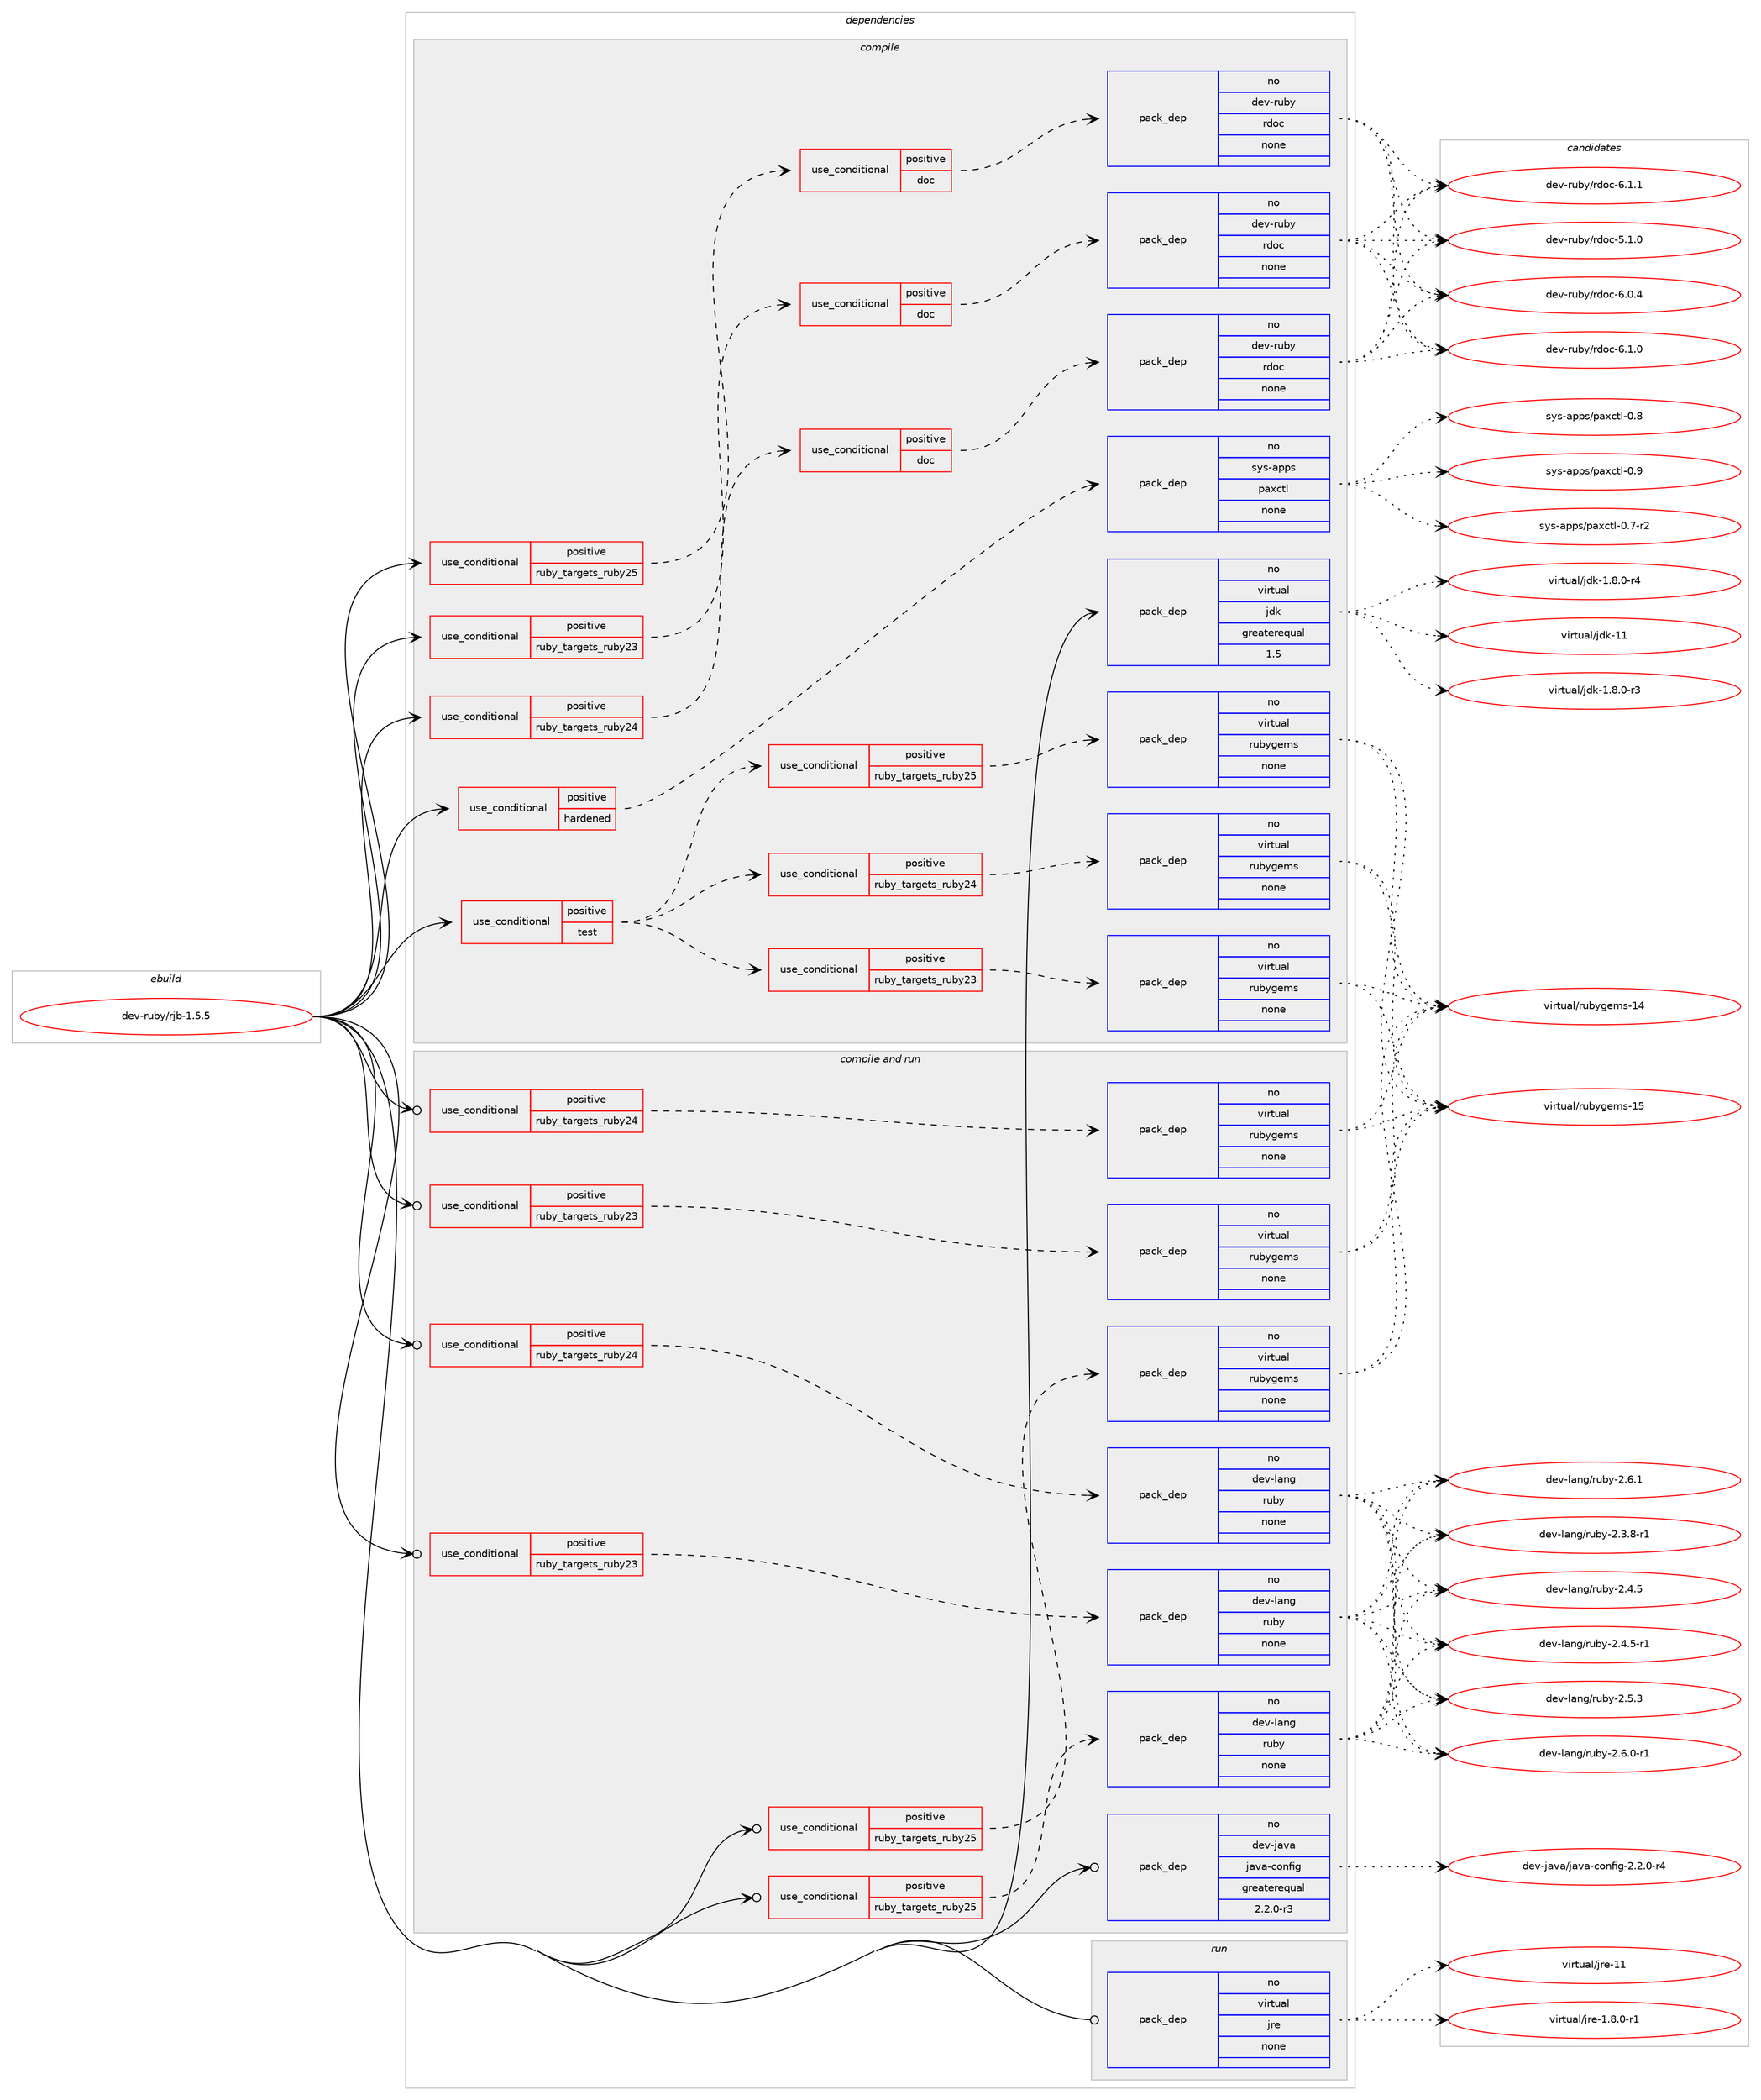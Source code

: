 digraph prolog {

# *************
# Graph options
# *************

newrank=true;
concentrate=true;
compound=true;
graph [rankdir=LR,fontname=Helvetica,fontsize=10,ranksep=1.5];#, ranksep=2.5, nodesep=0.2];
edge  [arrowhead=vee];
node  [fontname=Helvetica,fontsize=10];

# **********
# The ebuild
# **********

subgraph cluster_leftcol {
color=gray;
rank=same;
label=<<i>ebuild</i>>;
id [label="dev-ruby/rjb-1.5.5", color=red, width=4, href="../dev-ruby/rjb-1.5.5.svg"];
}

# ****************
# The dependencies
# ****************

subgraph cluster_midcol {
color=gray;
label=<<i>dependencies</i>>;
subgraph cluster_compile {
fillcolor="#eeeeee";
style=filled;
label=<<i>compile</i>>;
subgraph cond413390 {
dependency1519304 [label=<<TABLE BORDER="0" CELLBORDER="1" CELLSPACING="0" CELLPADDING="4"><TR><TD ROWSPAN="3" CELLPADDING="10">use_conditional</TD></TR><TR><TD>positive</TD></TR><TR><TD>hardened</TD></TR></TABLE>>, shape=none, color=red];
subgraph pack1082408 {
dependency1519305 [label=<<TABLE BORDER="0" CELLBORDER="1" CELLSPACING="0" CELLPADDING="4" WIDTH="220"><TR><TD ROWSPAN="6" CELLPADDING="30">pack_dep</TD></TR><TR><TD WIDTH="110">no</TD></TR><TR><TD>sys-apps</TD></TR><TR><TD>paxctl</TD></TR><TR><TD>none</TD></TR><TR><TD></TD></TR></TABLE>>, shape=none, color=blue];
}
dependency1519304:e -> dependency1519305:w [weight=20,style="dashed",arrowhead="vee"];
}
id:e -> dependency1519304:w [weight=20,style="solid",arrowhead="vee"];
subgraph cond413391 {
dependency1519306 [label=<<TABLE BORDER="0" CELLBORDER="1" CELLSPACING="0" CELLPADDING="4"><TR><TD ROWSPAN="3" CELLPADDING="10">use_conditional</TD></TR><TR><TD>positive</TD></TR><TR><TD>ruby_targets_ruby23</TD></TR></TABLE>>, shape=none, color=red];
subgraph cond413392 {
dependency1519307 [label=<<TABLE BORDER="0" CELLBORDER="1" CELLSPACING="0" CELLPADDING="4"><TR><TD ROWSPAN="3" CELLPADDING="10">use_conditional</TD></TR><TR><TD>positive</TD></TR><TR><TD>doc</TD></TR></TABLE>>, shape=none, color=red];
subgraph pack1082409 {
dependency1519308 [label=<<TABLE BORDER="0" CELLBORDER="1" CELLSPACING="0" CELLPADDING="4" WIDTH="220"><TR><TD ROWSPAN="6" CELLPADDING="30">pack_dep</TD></TR><TR><TD WIDTH="110">no</TD></TR><TR><TD>dev-ruby</TD></TR><TR><TD>rdoc</TD></TR><TR><TD>none</TD></TR><TR><TD></TD></TR></TABLE>>, shape=none, color=blue];
}
dependency1519307:e -> dependency1519308:w [weight=20,style="dashed",arrowhead="vee"];
}
dependency1519306:e -> dependency1519307:w [weight=20,style="dashed",arrowhead="vee"];
}
id:e -> dependency1519306:w [weight=20,style="solid",arrowhead="vee"];
subgraph cond413393 {
dependency1519309 [label=<<TABLE BORDER="0" CELLBORDER="1" CELLSPACING="0" CELLPADDING="4"><TR><TD ROWSPAN="3" CELLPADDING="10">use_conditional</TD></TR><TR><TD>positive</TD></TR><TR><TD>ruby_targets_ruby24</TD></TR></TABLE>>, shape=none, color=red];
subgraph cond413394 {
dependency1519310 [label=<<TABLE BORDER="0" CELLBORDER="1" CELLSPACING="0" CELLPADDING="4"><TR><TD ROWSPAN="3" CELLPADDING="10">use_conditional</TD></TR><TR><TD>positive</TD></TR><TR><TD>doc</TD></TR></TABLE>>, shape=none, color=red];
subgraph pack1082410 {
dependency1519311 [label=<<TABLE BORDER="0" CELLBORDER="1" CELLSPACING="0" CELLPADDING="4" WIDTH="220"><TR><TD ROWSPAN="6" CELLPADDING="30">pack_dep</TD></TR><TR><TD WIDTH="110">no</TD></TR><TR><TD>dev-ruby</TD></TR><TR><TD>rdoc</TD></TR><TR><TD>none</TD></TR><TR><TD></TD></TR></TABLE>>, shape=none, color=blue];
}
dependency1519310:e -> dependency1519311:w [weight=20,style="dashed",arrowhead="vee"];
}
dependency1519309:e -> dependency1519310:w [weight=20,style="dashed",arrowhead="vee"];
}
id:e -> dependency1519309:w [weight=20,style="solid",arrowhead="vee"];
subgraph cond413395 {
dependency1519312 [label=<<TABLE BORDER="0" CELLBORDER="1" CELLSPACING="0" CELLPADDING="4"><TR><TD ROWSPAN="3" CELLPADDING="10">use_conditional</TD></TR><TR><TD>positive</TD></TR><TR><TD>ruby_targets_ruby25</TD></TR></TABLE>>, shape=none, color=red];
subgraph cond413396 {
dependency1519313 [label=<<TABLE BORDER="0" CELLBORDER="1" CELLSPACING="0" CELLPADDING="4"><TR><TD ROWSPAN="3" CELLPADDING="10">use_conditional</TD></TR><TR><TD>positive</TD></TR><TR><TD>doc</TD></TR></TABLE>>, shape=none, color=red];
subgraph pack1082411 {
dependency1519314 [label=<<TABLE BORDER="0" CELLBORDER="1" CELLSPACING="0" CELLPADDING="4" WIDTH="220"><TR><TD ROWSPAN="6" CELLPADDING="30">pack_dep</TD></TR><TR><TD WIDTH="110">no</TD></TR><TR><TD>dev-ruby</TD></TR><TR><TD>rdoc</TD></TR><TR><TD>none</TD></TR><TR><TD></TD></TR></TABLE>>, shape=none, color=blue];
}
dependency1519313:e -> dependency1519314:w [weight=20,style="dashed",arrowhead="vee"];
}
dependency1519312:e -> dependency1519313:w [weight=20,style="dashed",arrowhead="vee"];
}
id:e -> dependency1519312:w [weight=20,style="solid",arrowhead="vee"];
subgraph cond413397 {
dependency1519315 [label=<<TABLE BORDER="0" CELLBORDER="1" CELLSPACING="0" CELLPADDING="4"><TR><TD ROWSPAN="3" CELLPADDING="10">use_conditional</TD></TR><TR><TD>positive</TD></TR><TR><TD>test</TD></TR></TABLE>>, shape=none, color=red];
subgraph cond413398 {
dependency1519316 [label=<<TABLE BORDER="0" CELLBORDER="1" CELLSPACING="0" CELLPADDING="4"><TR><TD ROWSPAN="3" CELLPADDING="10">use_conditional</TD></TR><TR><TD>positive</TD></TR><TR><TD>ruby_targets_ruby23</TD></TR></TABLE>>, shape=none, color=red];
subgraph pack1082412 {
dependency1519317 [label=<<TABLE BORDER="0" CELLBORDER="1" CELLSPACING="0" CELLPADDING="4" WIDTH="220"><TR><TD ROWSPAN="6" CELLPADDING="30">pack_dep</TD></TR><TR><TD WIDTH="110">no</TD></TR><TR><TD>virtual</TD></TR><TR><TD>rubygems</TD></TR><TR><TD>none</TD></TR><TR><TD></TD></TR></TABLE>>, shape=none, color=blue];
}
dependency1519316:e -> dependency1519317:w [weight=20,style="dashed",arrowhead="vee"];
}
dependency1519315:e -> dependency1519316:w [weight=20,style="dashed",arrowhead="vee"];
subgraph cond413399 {
dependency1519318 [label=<<TABLE BORDER="0" CELLBORDER="1" CELLSPACING="0" CELLPADDING="4"><TR><TD ROWSPAN="3" CELLPADDING="10">use_conditional</TD></TR><TR><TD>positive</TD></TR><TR><TD>ruby_targets_ruby24</TD></TR></TABLE>>, shape=none, color=red];
subgraph pack1082413 {
dependency1519319 [label=<<TABLE BORDER="0" CELLBORDER="1" CELLSPACING="0" CELLPADDING="4" WIDTH="220"><TR><TD ROWSPAN="6" CELLPADDING="30">pack_dep</TD></TR><TR><TD WIDTH="110">no</TD></TR><TR><TD>virtual</TD></TR><TR><TD>rubygems</TD></TR><TR><TD>none</TD></TR><TR><TD></TD></TR></TABLE>>, shape=none, color=blue];
}
dependency1519318:e -> dependency1519319:w [weight=20,style="dashed",arrowhead="vee"];
}
dependency1519315:e -> dependency1519318:w [weight=20,style="dashed",arrowhead="vee"];
subgraph cond413400 {
dependency1519320 [label=<<TABLE BORDER="0" CELLBORDER="1" CELLSPACING="0" CELLPADDING="4"><TR><TD ROWSPAN="3" CELLPADDING="10">use_conditional</TD></TR><TR><TD>positive</TD></TR><TR><TD>ruby_targets_ruby25</TD></TR></TABLE>>, shape=none, color=red];
subgraph pack1082414 {
dependency1519321 [label=<<TABLE BORDER="0" CELLBORDER="1" CELLSPACING="0" CELLPADDING="4" WIDTH="220"><TR><TD ROWSPAN="6" CELLPADDING="30">pack_dep</TD></TR><TR><TD WIDTH="110">no</TD></TR><TR><TD>virtual</TD></TR><TR><TD>rubygems</TD></TR><TR><TD>none</TD></TR><TR><TD></TD></TR></TABLE>>, shape=none, color=blue];
}
dependency1519320:e -> dependency1519321:w [weight=20,style="dashed",arrowhead="vee"];
}
dependency1519315:e -> dependency1519320:w [weight=20,style="dashed",arrowhead="vee"];
}
id:e -> dependency1519315:w [weight=20,style="solid",arrowhead="vee"];
subgraph pack1082415 {
dependency1519322 [label=<<TABLE BORDER="0" CELLBORDER="1" CELLSPACING="0" CELLPADDING="4" WIDTH="220"><TR><TD ROWSPAN="6" CELLPADDING="30">pack_dep</TD></TR><TR><TD WIDTH="110">no</TD></TR><TR><TD>virtual</TD></TR><TR><TD>jdk</TD></TR><TR><TD>greaterequal</TD></TR><TR><TD>1.5</TD></TR></TABLE>>, shape=none, color=blue];
}
id:e -> dependency1519322:w [weight=20,style="solid",arrowhead="vee"];
}
subgraph cluster_compileandrun {
fillcolor="#eeeeee";
style=filled;
label=<<i>compile and run</i>>;
subgraph cond413401 {
dependency1519323 [label=<<TABLE BORDER="0" CELLBORDER="1" CELLSPACING="0" CELLPADDING="4"><TR><TD ROWSPAN="3" CELLPADDING="10">use_conditional</TD></TR><TR><TD>positive</TD></TR><TR><TD>ruby_targets_ruby23</TD></TR></TABLE>>, shape=none, color=red];
subgraph pack1082416 {
dependency1519324 [label=<<TABLE BORDER="0" CELLBORDER="1" CELLSPACING="0" CELLPADDING="4" WIDTH="220"><TR><TD ROWSPAN="6" CELLPADDING="30">pack_dep</TD></TR><TR><TD WIDTH="110">no</TD></TR><TR><TD>dev-lang</TD></TR><TR><TD>ruby</TD></TR><TR><TD>none</TD></TR><TR><TD></TD></TR></TABLE>>, shape=none, color=blue];
}
dependency1519323:e -> dependency1519324:w [weight=20,style="dashed",arrowhead="vee"];
}
id:e -> dependency1519323:w [weight=20,style="solid",arrowhead="odotvee"];
subgraph cond413402 {
dependency1519325 [label=<<TABLE BORDER="0" CELLBORDER="1" CELLSPACING="0" CELLPADDING="4"><TR><TD ROWSPAN="3" CELLPADDING="10">use_conditional</TD></TR><TR><TD>positive</TD></TR><TR><TD>ruby_targets_ruby23</TD></TR></TABLE>>, shape=none, color=red];
subgraph pack1082417 {
dependency1519326 [label=<<TABLE BORDER="0" CELLBORDER="1" CELLSPACING="0" CELLPADDING="4" WIDTH="220"><TR><TD ROWSPAN="6" CELLPADDING="30">pack_dep</TD></TR><TR><TD WIDTH="110">no</TD></TR><TR><TD>virtual</TD></TR><TR><TD>rubygems</TD></TR><TR><TD>none</TD></TR><TR><TD></TD></TR></TABLE>>, shape=none, color=blue];
}
dependency1519325:e -> dependency1519326:w [weight=20,style="dashed",arrowhead="vee"];
}
id:e -> dependency1519325:w [weight=20,style="solid",arrowhead="odotvee"];
subgraph cond413403 {
dependency1519327 [label=<<TABLE BORDER="0" CELLBORDER="1" CELLSPACING="0" CELLPADDING="4"><TR><TD ROWSPAN="3" CELLPADDING="10">use_conditional</TD></TR><TR><TD>positive</TD></TR><TR><TD>ruby_targets_ruby24</TD></TR></TABLE>>, shape=none, color=red];
subgraph pack1082418 {
dependency1519328 [label=<<TABLE BORDER="0" CELLBORDER="1" CELLSPACING="0" CELLPADDING="4" WIDTH="220"><TR><TD ROWSPAN="6" CELLPADDING="30">pack_dep</TD></TR><TR><TD WIDTH="110">no</TD></TR><TR><TD>dev-lang</TD></TR><TR><TD>ruby</TD></TR><TR><TD>none</TD></TR><TR><TD></TD></TR></TABLE>>, shape=none, color=blue];
}
dependency1519327:e -> dependency1519328:w [weight=20,style="dashed",arrowhead="vee"];
}
id:e -> dependency1519327:w [weight=20,style="solid",arrowhead="odotvee"];
subgraph cond413404 {
dependency1519329 [label=<<TABLE BORDER="0" CELLBORDER="1" CELLSPACING="0" CELLPADDING="4"><TR><TD ROWSPAN="3" CELLPADDING="10">use_conditional</TD></TR><TR><TD>positive</TD></TR><TR><TD>ruby_targets_ruby24</TD></TR></TABLE>>, shape=none, color=red];
subgraph pack1082419 {
dependency1519330 [label=<<TABLE BORDER="0" CELLBORDER="1" CELLSPACING="0" CELLPADDING="4" WIDTH="220"><TR><TD ROWSPAN="6" CELLPADDING="30">pack_dep</TD></TR><TR><TD WIDTH="110">no</TD></TR><TR><TD>virtual</TD></TR><TR><TD>rubygems</TD></TR><TR><TD>none</TD></TR><TR><TD></TD></TR></TABLE>>, shape=none, color=blue];
}
dependency1519329:e -> dependency1519330:w [weight=20,style="dashed",arrowhead="vee"];
}
id:e -> dependency1519329:w [weight=20,style="solid",arrowhead="odotvee"];
subgraph cond413405 {
dependency1519331 [label=<<TABLE BORDER="0" CELLBORDER="1" CELLSPACING="0" CELLPADDING="4"><TR><TD ROWSPAN="3" CELLPADDING="10">use_conditional</TD></TR><TR><TD>positive</TD></TR><TR><TD>ruby_targets_ruby25</TD></TR></TABLE>>, shape=none, color=red];
subgraph pack1082420 {
dependency1519332 [label=<<TABLE BORDER="0" CELLBORDER="1" CELLSPACING="0" CELLPADDING="4" WIDTH="220"><TR><TD ROWSPAN="6" CELLPADDING="30">pack_dep</TD></TR><TR><TD WIDTH="110">no</TD></TR><TR><TD>dev-lang</TD></TR><TR><TD>ruby</TD></TR><TR><TD>none</TD></TR><TR><TD></TD></TR></TABLE>>, shape=none, color=blue];
}
dependency1519331:e -> dependency1519332:w [weight=20,style="dashed",arrowhead="vee"];
}
id:e -> dependency1519331:w [weight=20,style="solid",arrowhead="odotvee"];
subgraph cond413406 {
dependency1519333 [label=<<TABLE BORDER="0" CELLBORDER="1" CELLSPACING="0" CELLPADDING="4"><TR><TD ROWSPAN="3" CELLPADDING="10">use_conditional</TD></TR><TR><TD>positive</TD></TR><TR><TD>ruby_targets_ruby25</TD></TR></TABLE>>, shape=none, color=red];
subgraph pack1082421 {
dependency1519334 [label=<<TABLE BORDER="0" CELLBORDER="1" CELLSPACING="0" CELLPADDING="4" WIDTH="220"><TR><TD ROWSPAN="6" CELLPADDING="30">pack_dep</TD></TR><TR><TD WIDTH="110">no</TD></TR><TR><TD>virtual</TD></TR><TR><TD>rubygems</TD></TR><TR><TD>none</TD></TR><TR><TD></TD></TR></TABLE>>, shape=none, color=blue];
}
dependency1519333:e -> dependency1519334:w [weight=20,style="dashed",arrowhead="vee"];
}
id:e -> dependency1519333:w [weight=20,style="solid",arrowhead="odotvee"];
subgraph pack1082422 {
dependency1519335 [label=<<TABLE BORDER="0" CELLBORDER="1" CELLSPACING="0" CELLPADDING="4" WIDTH="220"><TR><TD ROWSPAN="6" CELLPADDING="30">pack_dep</TD></TR><TR><TD WIDTH="110">no</TD></TR><TR><TD>dev-java</TD></TR><TR><TD>java-config</TD></TR><TR><TD>greaterequal</TD></TR><TR><TD>2.2.0-r3</TD></TR></TABLE>>, shape=none, color=blue];
}
id:e -> dependency1519335:w [weight=20,style="solid",arrowhead="odotvee"];
}
subgraph cluster_run {
fillcolor="#eeeeee";
style=filled;
label=<<i>run</i>>;
subgraph pack1082423 {
dependency1519336 [label=<<TABLE BORDER="0" CELLBORDER="1" CELLSPACING="0" CELLPADDING="4" WIDTH="220"><TR><TD ROWSPAN="6" CELLPADDING="30">pack_dep</TD></TR><TR><TD WIDTH="110">no</TD></TR><TR><TD>virtual</TD></TR><TR><TD>jre</TD></TR><TR><TD>none</TD></TR><TR><TD></TD></TR></TABLE>>, shape=none, color=blue];
}
id:e -> dependency1519336:w [weight=20,style="solid",arrowhead="odot"];
}
}

# **************
# The candidates
# **************

subgraph cluster_choices {
rank=same;
color=gray;
label=<<i>candidates</i>>;

subgraph choice1082408 {
color=black;
nodesep=1;
choice1151211154597112112115471129712099116108454846554511450 [label="sys-apps/paxctl-0.7-r2", color=red, width=4,href="../sys-apps/paxctl-0.7-r2.svg"];
choice115121115459711211211547112971209911610845484656 [label="sys-apps/paxctl-0.8", color=red, width=4,href="../sys-apps/paxctl-0.8.svg"];
choice115121115459711211211547112971209911610845484657 [label="sys-apps/paxctl-0.9", color=red, width=4,href="../sys-apps/paxctl-0.9.svg"];
dependency1519305:e -> choice1151211154597112112115471129712099116108454846554511450:w [style=dotted,weight="100"];
dependency1519305:e -> choice115121115459711211211547112971209911610845484656:w [style=dotted,weight="100"];
dependency1519305:e -> choice115121115459711211211547112971209911610845484657:w [style=dotted,weight="100"];
}
subgraph choice1082409 {
color=black;
nodesep=1;
choice10010111845114117981214711410011199455346494648 [label="dev-ruby/rdoc-5.1.0", color=red, width=4,href="../dev-ruby/rdoc-5.1.0.svg"];
choice10010111845114117981214711410011199455446484652 [label="dev-ruby/rdoc-6.0.4", color=red, width=4,href="../dev-ruby/rdoc-6.0.4.svg"];
choice10010111845114117981214711410011199455446494648 [label="dev-ruby/rdoc-6.1.0", color=red, width=4,href="../dev-ruby/rdoc-6.1.0.svg"];
choice10010111845114117981214711410011199455446494649 [label="dev-ruby/rdoc-6.1.1", color=red, width=4,href="../dev-ruby/rdoc-6.1.1.svg"];
dependency1519308:e -> choice10010111845114117981214711410011199455346494648:w [style=dotted,weight="100"];
dependency1519308:e -> choice10010111845114117981214711410011199455446484652:w [style=dotted,weight="100"];
dependency1519308:e -> choice10010111845114117981214711410011199455446494648:w [style=dotted,weight="100"];
dependency1519308:e -> choice10010111845114117981214711410011199455446494649:w [style=dotted,weight="100"];
}
subgraph choice1082410 {
color=black;
nodesep=1;
choice10010111845114117981214711410011199455346494648 [label="dev-ruby/rdoc-5.1.0", color=red, width=4,href="../dev-ruby/rdoc-5.1.0.svg"];
choice10010111845114117981214711410011199455446484652 [label="dev-ruby/rdoc-6.0.4", color=red, width=4,href="../dev-ruby/rdoc-6.0.4.svg"];
choice10010111845114117981214711410011199455446494648 [label="dev-ruby/rdoc-6.1.0", color=red, width=4,href="../dev-ruby/rdoc-6.1.0.svg"];
choice10010111845114117981214711410011199455446494649 [label="dev-ruby/rdoc-6.1.1", color=red, width=4,href="../dev-ruby/rdoc-6.1.1.svg"];
dependency1519311:e -> choice10010111845114117981214711410011199455346494648:w [style=dotted,weight="100"];
dependency1519311:e -> choice10010111845114117981214711410011199455446484652:w [style=dotted,weight="100"];
dependency1519311:e -> choice10010111845114117981214711410011199455446494648:w [style=dotted,weight="100"];
dependency1519311:e -> choice10010111845114117981214711410011199455446494649:w [style=dotted,weight="100"];
}
subgraph choice1082411 {
color=black;
nodesep=1;
choice10010111845114117981214711410011199455346494648 [label="dev-ruby/rdoc-5.1.0", color=red, width=4,href="../dev-ruby/rdoc-5.1.0.svg"];
choice10010111845114117981214711410011199455446484652 [label="dev-ruby/rdoc-6.0.4", color=red, width=4,href="../dev-ruby/rdoc-6.0.4.svg"];
choice10010111845114117981214711410011199455446494648 [label="dev-ruby/rdoc-6.1.0", color=red, width=4,href="../dev-ruby/rdoc-6.1.0.svg"];
choice10010111845114117981214711410011199455446494649 [label="dev-ruby/rdoc-6.1.1", color=red, width=4,href="../dev-ruby/rdoc-6.1.1.svg"];
dependency1519314:e -> choice10010111845114117981214711410011199455346494648:w [style=dotted,weight="100"];
dependency1519314:e -> choice10010111845114117981214711410011199455446484652:w [style=dotted,weight="100"];
dependency1519314:e -> choice10010111845114117981214711410011199455446494648:w [style=dotted,weight="100"];
dependency1519314:e -> choice10010111845114117981214711410011199455446494649:w [style=dotted,weight="100"];
}
subgraph choice1082412 {
color=black;
nodesep=1;
choice118105114116117971084711411798121103101109115454952 [label="virtual/rubygems-14", color=red, width=4,href="../virtual/rubygems-14.svg"];
choice118105114116117971084711411798121103101109115454953 [label="virtual/rubygems-15", color=red, width=4,href="../virtual/rubygems-15.svg"];
dependency1519317:e -> choice118105114116117971084711411798121103101109115454952:w [style=dotted,weight="100"];
dependency1519317:e -> choice118105114116117971084711411798121103101109115454953:w [style=dotted,weight="100"];
}
subgraph choice1082413 {
color=black;
nodesep=1;
choice118105114116117971084711411798121103101109115454952 [label="virtual/rubygems-14", color=red, width=4,href="../virtual/rubygems-14.svg"];
choice118105114116117971084711411798121103101109115454953 [label="virtual/rubygems-15", color=red, width=4,href="../virtual/rubygems-15.svg"];
dependency1519319:e -> choice118105114116117971084711411798121103101109115454952:w [style=dotted,weight="100"];
dependency1519319:e -> choice118105114116117971084711411798121103101109115454953:w [style=dotted,weight="100"];
}
subgraph choice1082414 {
color=black;
nodesep=1;
choice118105114116117971084711411798121103101109115454952 [label="virtual/rubygems-14", color=red, width=4,href="../virtual/rubygems-14.svg"];
choice118105114116117971084711411798121103101109115454953 [label="virtual/rubygems-15", color=red, width=4,href="../virtual/rubygems-15.svg"];
dependency1519321:e -> choice118105114116117971084711411798121103101109115454952:w [style=dotted,weight="100"];
dependency1519321:e -> choice118105114116117971084711411798121103101109115454953:w [style=dotted,weight="100"];
}
subgraph choice1082415 {
color=black;
nodesep=1;
choice11810511411611797108471061001074549465646484511451 [label="virtual/jdk-1.8.0-r3", color=red, width=4,href="../virtual/jdk-1.8.0-r3.svg"];
choice11810511411611797108471061001074549465646484511452 [label="virtual/jdk-1.8.0-r4", color=red, width=4,href="../virtual/jdk-1.8.0-r4.svg"];
choice1181051141161179710847106100107454949 [label="virtual/jdk-11", color=red, width=4,href="../virtual/jdk-11.svg"];
dependency1519322:e -> choice11810511411611797108471061001074549465646484511451:w [style=dotted,weight="100"];
dependency1519322:e -> choice11810511411611797108471061001074549465646484511452:w [style=dotted,weight="100"];
dependency1519322:e -> choice1181051141161179710847106100107454949:w [style=dotted,weight="100"];
}
subgraph choice1082416 {
color=black;
nodesep=1;
choice100101118451089711010347114117981214550465146564511449 [label="dev-lang/ruby-2.3.8-r1", color=red, width=4,href="../dev-lang/ruby-2.3.8-r1.svg"];
choice10010111845108971101034711411798121455046524653 [label="dev-lang/ruby-2.4.5", color=red, width=4,href="../dev-lang/ruby-2.4.5.svg"];
choice100101118451089711010347114117981214550465246534511449 [label="dev-lang/ruby-2.4.5-r1", color=red, width=4,href="../dev-lang/ruby-2.4.5-r1.svg"];
choice10010111845108971101034711411798121455046534651 [label="dev-lang/ruby-2.5.3", color=red, width=4,href="../dev-lang/ruby-2.5.3.svg"];
choice100101118451089711010347114117981214550465446484511449 [label="dev-lang/ruby-2.6.0-r1", color=red, width=4,href="../dev-lang/ruby-2.6.0-r1.svg"];
choice10010111845108971101034711411798121455046544649 [label="dev-lang/ruby-2.6.1", color=red, width=4,href="../dev-lang/ruby-2.6.1.svg"];
dependency1519324:e -> choice100101118451089711010347114117981214550465146564511449:w [style=dotted,weight="100"];
dependency1519324:e -> choice10010111845108971101034711411798121455046524653:w [style=dotted,weight="100"];
dependency1519324:e -> choice100101118451089711010347114117981214550465246534511449:w [style=dotted,weight="100"];
dependency1519324:e -> choice10010111845108971101034711411798121455046534651:w [style=dotted,weight="100"];
dependency1519324:e -> choice100101118451089711010347114117981214550465446484511449:w [style=dotted,weight="100"];
dependency1519324:e -> choice10010111845108971101034711411798121455046544649:w [style=dotted,weight="100"];
}
subgraph choice1082417 {
color=black;
nodesep=1;
choice118105114116117971084711411798121103101109115454952 [label="virtual/rubygems-14", color=red, width=4,href="../virtual/rubygems-14.svg"];
choice118105114116117971084711411798121103101109115454953 [label="virtual/rubygems-15", color=red, width=4,href="../virtual/rubygems-15.svg"];
dependency1519326:e -> choice118105114116117971084711411798121103101109115454952:w [style=dotted,weight="100"];
dependency1519326:e -> choice118105114116117971084711411798121103101109115454953:w [style=dotted,weight="100"];
}
subgraph choice1082418 {
color=black;
nodesep=1;
choice100101118451089711010347114117981214550465146564511449 [label="dev-lang/ruby-2.3.8-r1", color=red, width=4,href="../dev-lang/ruby-2.3.8-r1.svg"];
choice10010111845108971101034711411798121455046524653 [label="dev-lang/ruby-2.4.5", color=red, width=4,href="../dev-lang/ruby-2.4.5.svg"];
choice100101118451089711010347114117981214550465246534511449 [label="dev-lang/ruby-2.4.5-r1", color=red, width=4,href="../dev-lang/ruby-2.4.5-r1.svg"];
choice10010111845108971101034711411798121455046534651 [label="dev-lang/ruby-2.5.3", color=red, width=4,href="../dev-lang/ruby-2.5.3.svg"];
choice100101118451089711010347114117981214550465446484511449 [label="dev-lang/ruby-2.6.0-r1", color=red, width=4,href="../dev-lang/ruby-2.6.0-r1.svg"];
choice10010111845108971101034711411798121455046544649 [label="dev-lang/ruby-2.6.1", color=red, width=4,href="../dev-lang/ruby-2.6.1.svg"];
dependency1519328:e -> choice100101118451089711010347114117981214550465146564511449:w [style=dotted,weight="100"];
dependency1519328:e -> choice10010111845108971101034711411798121455046524653:w [style=dotted,weight="100"];
dependency1519328:e -> choice100101118451089711010347114117981214550465246534511449:w [style=dotted,weight="100"];
dependency1519328:e -> choice10010111845108971101034711411798121455046534651:w [style=dotted,weight="100"];
dependency1519328:e -> choice100101118451089711010347114117981214550465446484511449:w [style=dotted,weight="100"];
dependency1519328:e -> choice10010111845108971101034711411798121455046544649:w [style=dotted,weight="100"];
}
subgraph choice1082419 {
color=black;
nodesep=1;
choice118105114116117971084711411798121103101109115454952 [label="virtual/rubygems-14", color=red, width=4,href="../virtual/rubygems-14.svg"];
choice118105114116117971084711411798121103101109115454953 [label="virtual/rubygems-15", color=red, width=4,href="../virtual/rubygems-15.svg"];
dependency1519330:e -> choice118105114116117971084711411798121103101109115454952:w [style=dotted,weight="100"];
dependency1519330:e -> choice118105114116117971084711411798121103101109115454953:w [style=dotted,weight="100"];
}
subgraph choice1082420 {
color=black;
nodesep=1;
choice100101118451089711010347114117981214550465146564511449 [label="dev-lang/ruby-2.3.8-r1", color=red, width=4,href="../dev-lang/ruby-2.3.8-r1.svg"];
choice10010111845108971101034711411798121455046524653 [label="dev-lang/ruby-2.4.5", color=red, width=4,href="../dev-lang/ruby-2.4.5.svg"];
choice100101118451089711010347114117981214550465246534511449 [label="dev-lang/ruby-2.4.5-r1", color=red, width=4,href="../dev-lang/ruby-2.4.5-r1.svg"];
choice10010111845108971101034711411798121455046534651 [label="dev-lang/ruby-2.5.3", color=red, width=4,href="../dev-lang/ruby-2.5.3.svg"];
choice100101118451089711010347114117981214550465446484511449 [label="dev-lang/ruby-2.6.0-r1", color=red, width=4,href="../dev-lang/ruby-2.6.0-r1.svg"];
choice10010111845108971101034711411798121455046544649 [label="dev-lang/ruby-2.6.1", color=red, width=4,href="../dev-lang/ruby-2.6.1.svg"];
dependency1519332:e -> choice100101118451089711010347114117981214550465146564511449:w [style=dotted,weight="100"];
dependency1519332:e -> choice10010111845108971101034711411798121455046524653:w [style=dotted,weight="100"];
dependency1519332:e -> choice100101118451089711010347114117981214550465246534511449:w [style=dotted,weight="100"];
dependency1519332:e -> choice10010111845108971101034711411798121455046534651:w [style=dotted,weight="100"];
dependency1519332:e -> choice100101118451089711010347114117981214550465446484511449:w [style=dotted,weight="100"];
dependency1519332:e -> choice10010111845108971101034711411798121455046544649:w [style=dotted,weight="100"];
}
subgraph choice1082421 {
color=black;
nodesep=1;
choice118105114116117971084711411798121103101109115454952 [label="virtual/rubygems-14", color=red, width=4,href="../virtual/rubygems-14.svg"];
choice118105114116117971084711411798121103101109115454953 [label="virtual/rubygems-15", color=red, width=4,href="../virtual/rubygems-15.svg"];
dependency1519334:e -> choice118105114116117971084711411798121103101109115454952:w [style=dotted,weight="100"];
dependency1519334:e -> choice118105114116117971084711411798121103101109115454953:w [style=dotted,weight="100"];
}
subgraph choice1082422 {
color=black;
nodesep=1;
choice10010111845106971189747106971189745991111101021051034550465046484511452 [label="dev-java/java-config-2.2.0-r4", color=red, width=4,href="../dev-java/java-config-2.2.0-r4.svg"];
dependency1519335:e -> choice10010111845106971189747106971189745991111101021051034550465046484511452:w [style=dotted,weight="100"];
}
subgraph choice1082423 {
color=black;
nodesep=1;
choice11810511411611797108471061141014549465646484511449 [label="virtual/jre-1.8.0-r1", color=red, width=4,href="../virtual/jre-1.8.0-r1.svg"];
choice1181051141161179710847106114101454949 [label="virtual/jre-11", color=red, width=4,href="../virtual/jre-11.svg"];
dependency1519336:e -> choice11810511411611797108471061141014549465646484511449:w [style=dotted,weight="100"];
dependency1519336:e -> choice1181051141161179710847106114101454949:w [style=dotted,weight="100"];
}
}

}
